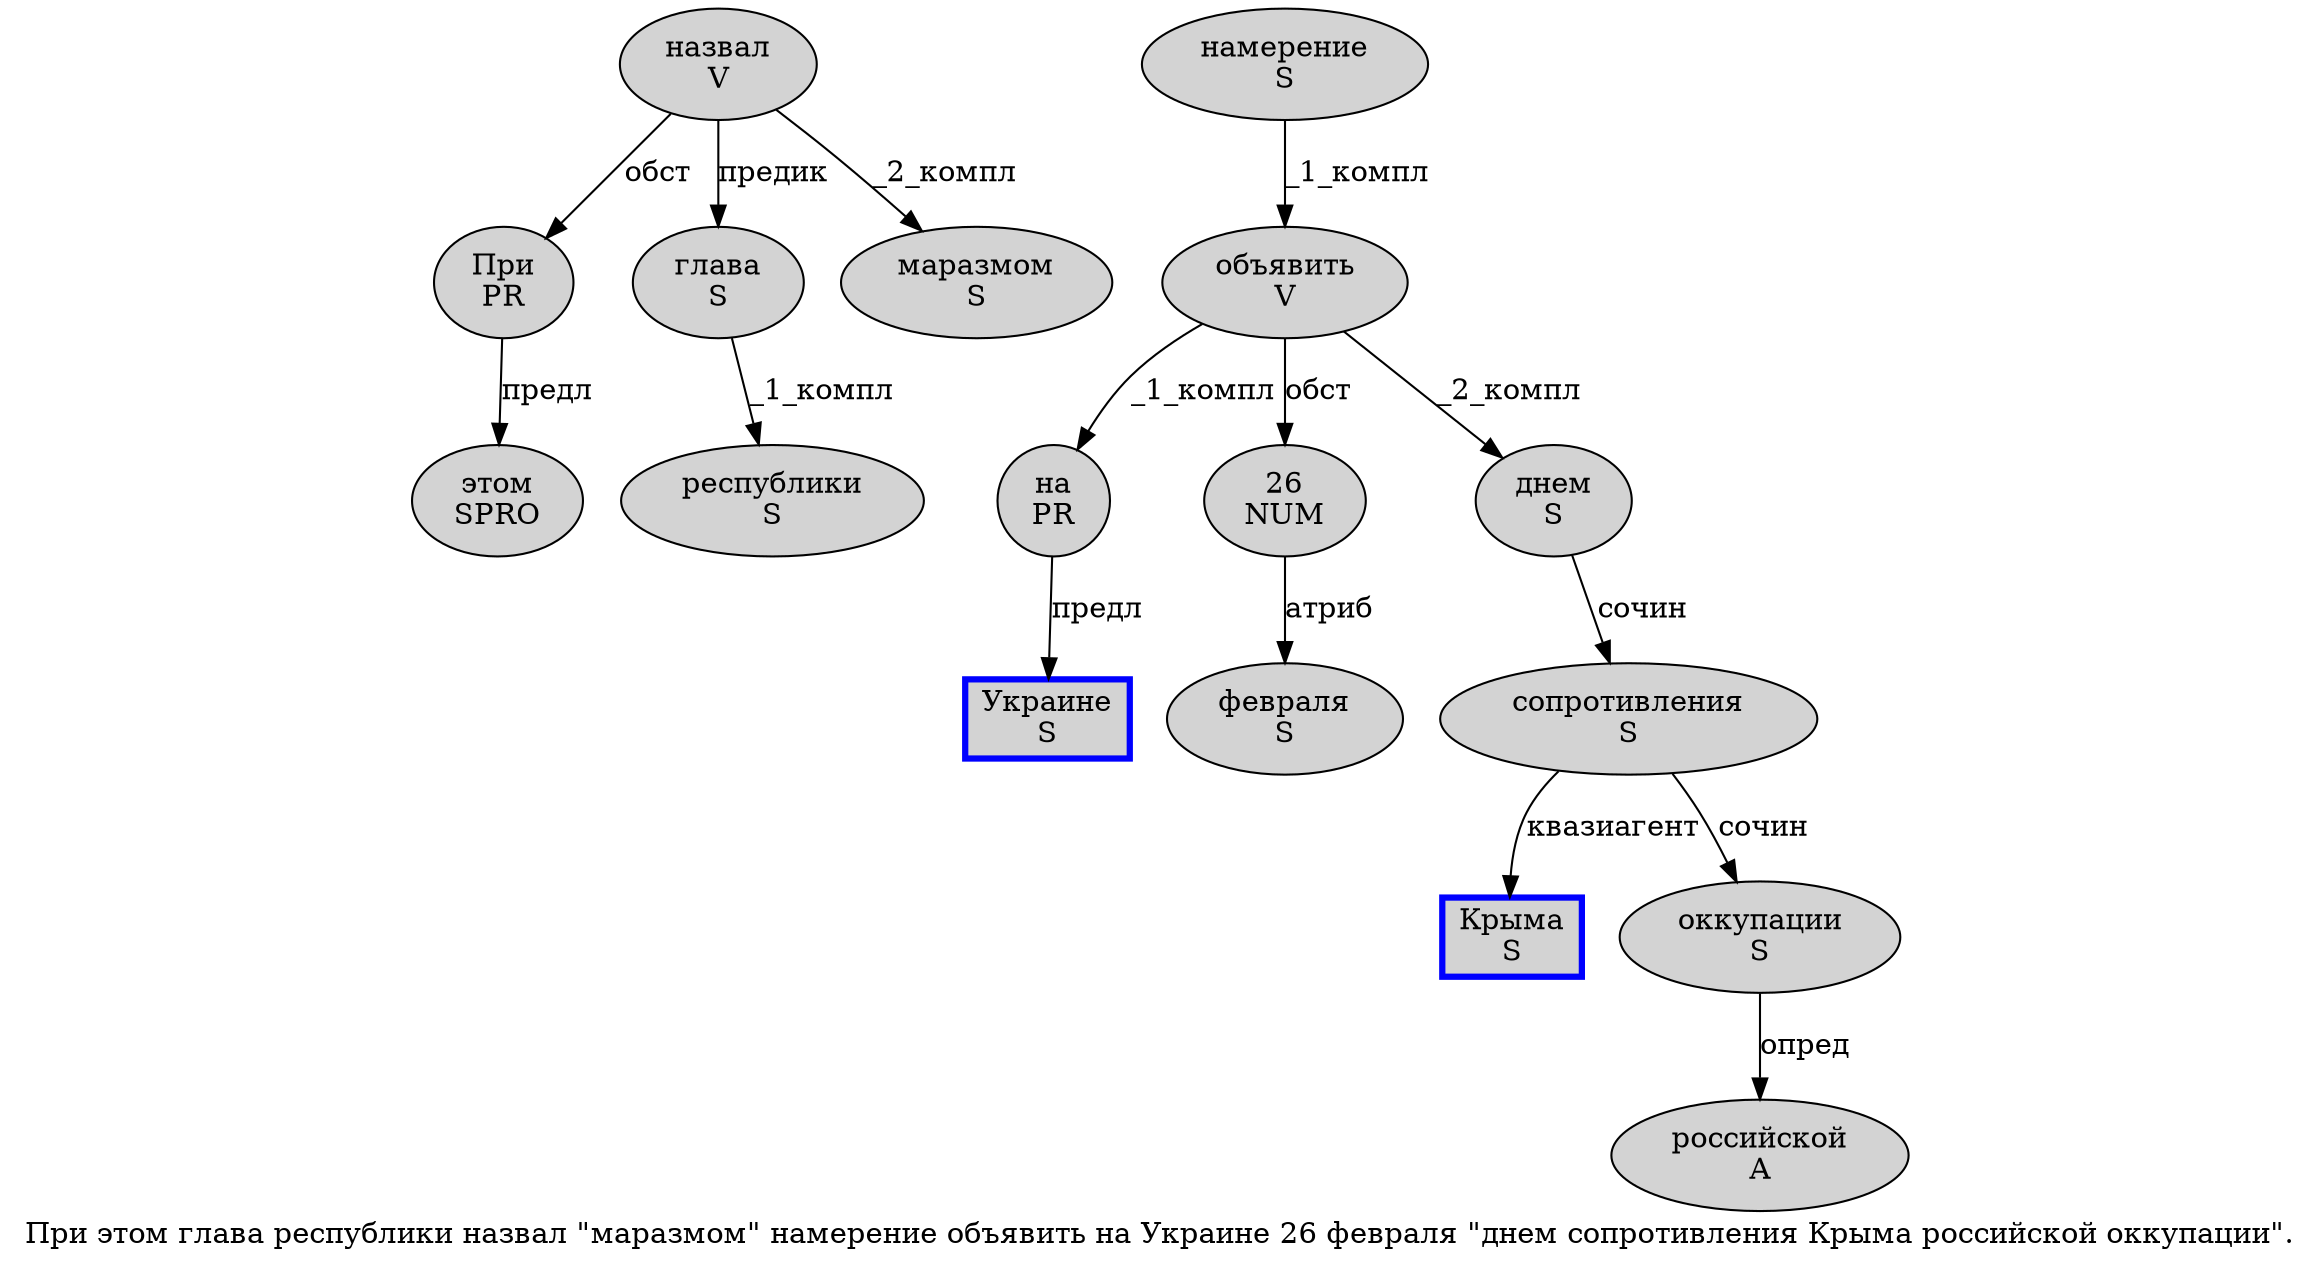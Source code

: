 digraph SENTENCE_171 {
	graph [label="При этом глава республики назвал \"маразмом\" намерение объявить на Украине 26 февраля \"днем сопротивления Крыма российской оккупации\"."]
	node [style=filled]
		0 [label="При
PR" color="" fillcolor=lightgray penwidth=1 shape=ellipse]
		1 [label="этом
SPRO" color="" fillcolor=lightgray penwidth=1 shape=ellipse]
		2 [label="глава
S" color="" fillcolor=lightgray penwidth=1 shape=ellipse]
		3 [label="республики
S" color="" fillcolor=lightgray penwidth=1 shape=ellipse]
		4 [label="назвал
V" color="" fillcolor=lightgray penwidth=1 shape=ellipse]
		6 [label="маразмом
S" color="" fillcolor=lightgray penwidth=1 shape=ellipse]
		8 [label="намерение
S" color="" fillcolor=lightgray penwidth=1 shape=ellipse]
		9 [label="объявить
V" color="" fillcolor=lightgray penwidth=1 shape=ellipse]
		10 [label="на
PR" color="" fillcolor=lightgray penwidth=1 shape=ellipse]
		11 [label="Украине
S" color=blue fillcolor=lightgray penwidth=3 shape=box]
		12 [label="26
NUM" color="" fillcolor=lightgray penwidth=1 shape=ellipse]
		13 [label="февраля
S" color="" fillcolor=lightgray penwidth=1 shape=ellipse]
		15 [label="днем
S" color="" fillcolor=lightgray penwidth=1 shape=ellipse]
		16 [label="сопротивления
S" color="" fillcolor=lightgray penwidth=1 shape=ellipse]
		17 [label="Крыма
S" color=blue fillcolor=lightgray penwidth=3 shape=box]
		18 [label="российской
A" color="" fillcolor=lightgray penwidth=1 shape=ellipse]
		19 [label="оккупации
S" color="" fillcolor=lightgray penwidth=1 shape=ellipse]
			16 -> 17 [label="квазиагент"]
			16 -> 19 [label="сочин"]
			12 -> 13 [label="атриб"]
			19 -> 18 [label="опред"]
			9 -> 10 [label="_1_компл"]
			9 -> 12 [label="обст"]
			9 -> 15 [label="_2_компл"]
			4 -> 0 [label="обст"]
			4 -> 2 [label="предик"]
			4 -> 6 [label="_2_компл"]
			8 -> 9 [label="_1_компл"]
			0 -> 1 [label="предл"]
			10 -> 11 [label="предл"]
			2 -> 3 [label="_1_компл"]
			15 -> 16 [label="сочин"]
}